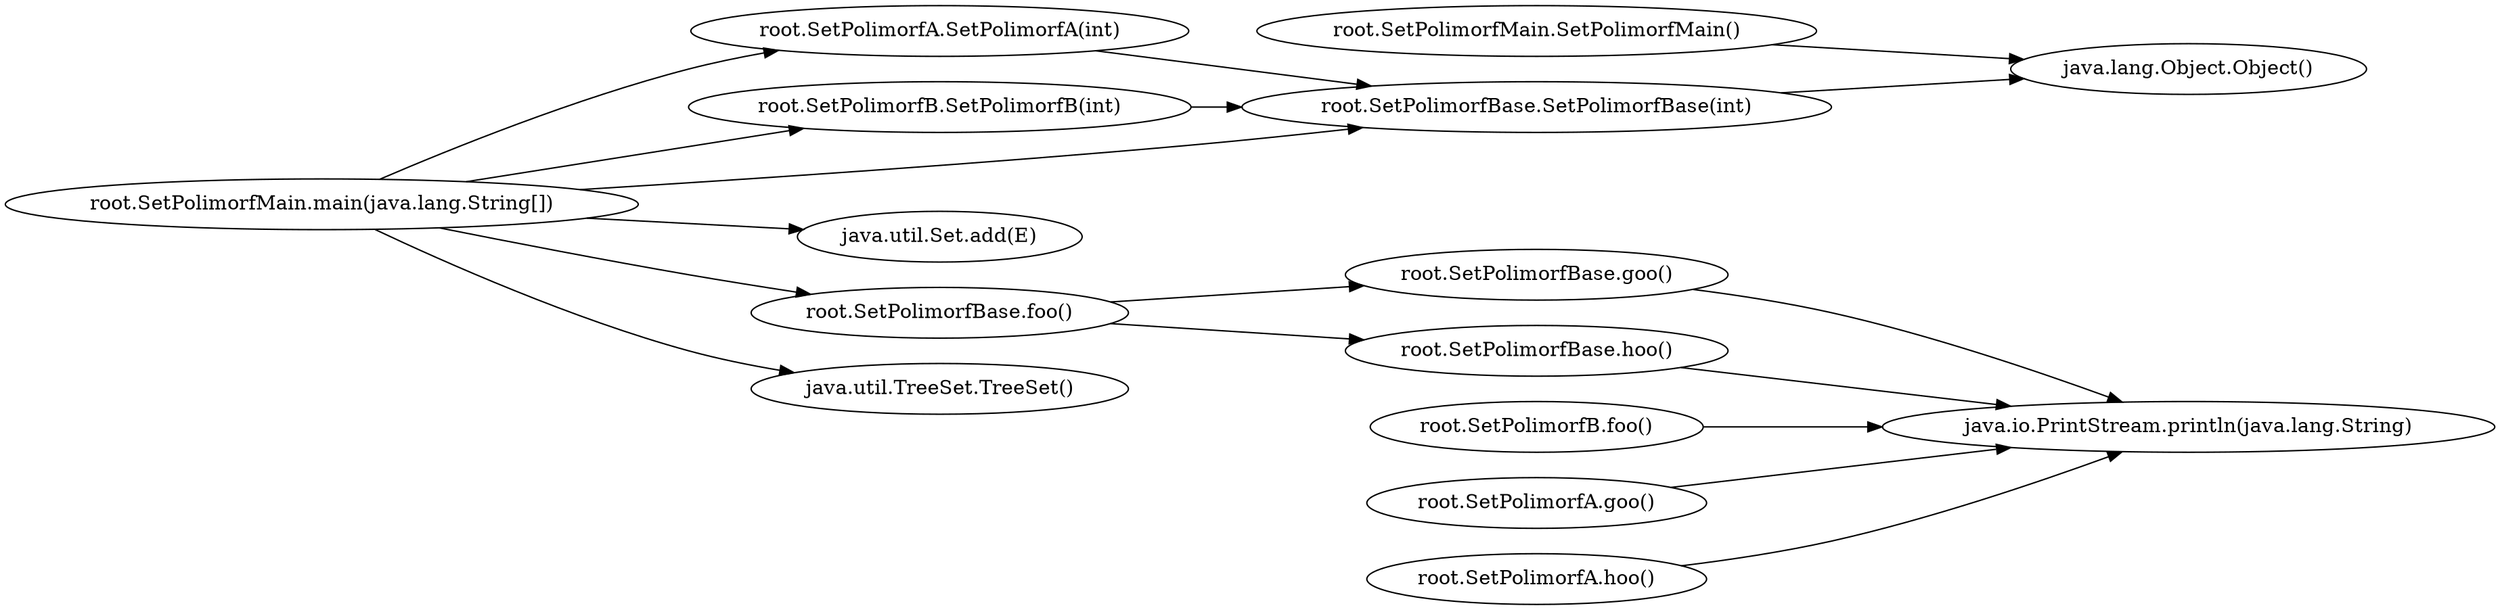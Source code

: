 digraph graphname {
rankdir="LR";
0 [label="root.SetPolimorfA.SetPolimorfA(int)"]
5 [label="root.SetPolimorfB.SetPolimorfB(int)"]
1 [label="root.SetPolimorfBase.SetPolimorfBase(int)"]
11 [label="root.SetPolimorfMain.SetPolimorfMain()"]
14 [label="java.util.Set.add(E)"]
8 [label="root.SetPolimorfBase.foo()"]
6 [label="root.SetPolimorfB.foo()"]
2 [label="root.SetPolimorfA.goo()"]
9 [label="root.SetPolimorfBase.goo()"]
4 [label="root.SetPolimorfA.hoo()"]
10 [label="root.SetPolimorfBase.hoo()"]
7 [label="java.lang.Object.Object()"]
13 [label="java.util.TreeSet.TreeSet()"]
12 [label="root.SetPolimorfMain.main(java.lang.String[])"]
3 [label="java.io.PrintStream.println(java.lang.String)"]
0 -> 1
1 -> 7
2 -> 3
4 -> 3
5 -> 1
6 -> 3
8 -> 9
8 -> 10
9 -> 3
10 -> 3
11 -> 7
12 -> 0
12 -> 1
12 -> 5
12 -> 8
12 -> 13
12 -> 14
}
